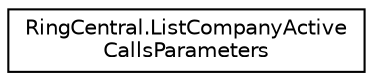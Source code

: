 digraph "Graphical Class Hierarchy"
{
 // LATEX_PDF_SIZE
  edge [fontname="Helvetica",fontsize="10",labelfontname="Helvetica",labelfontsize="10"];
  node [fontname="Helvetica",fontsize="10",shape=record];
  rankdir="LR";
  Node0 [label="RingCentral.ListCompanyActive\lCallsParameters",height=0.2,width=0.4,color="black", fillcolor="white", style="filled",URL="$classRingCentral_1_1ListCompanyActiveCallsParameters.html",tooltip="Query parameters for operation listCompanyActiveCalls"];
}
